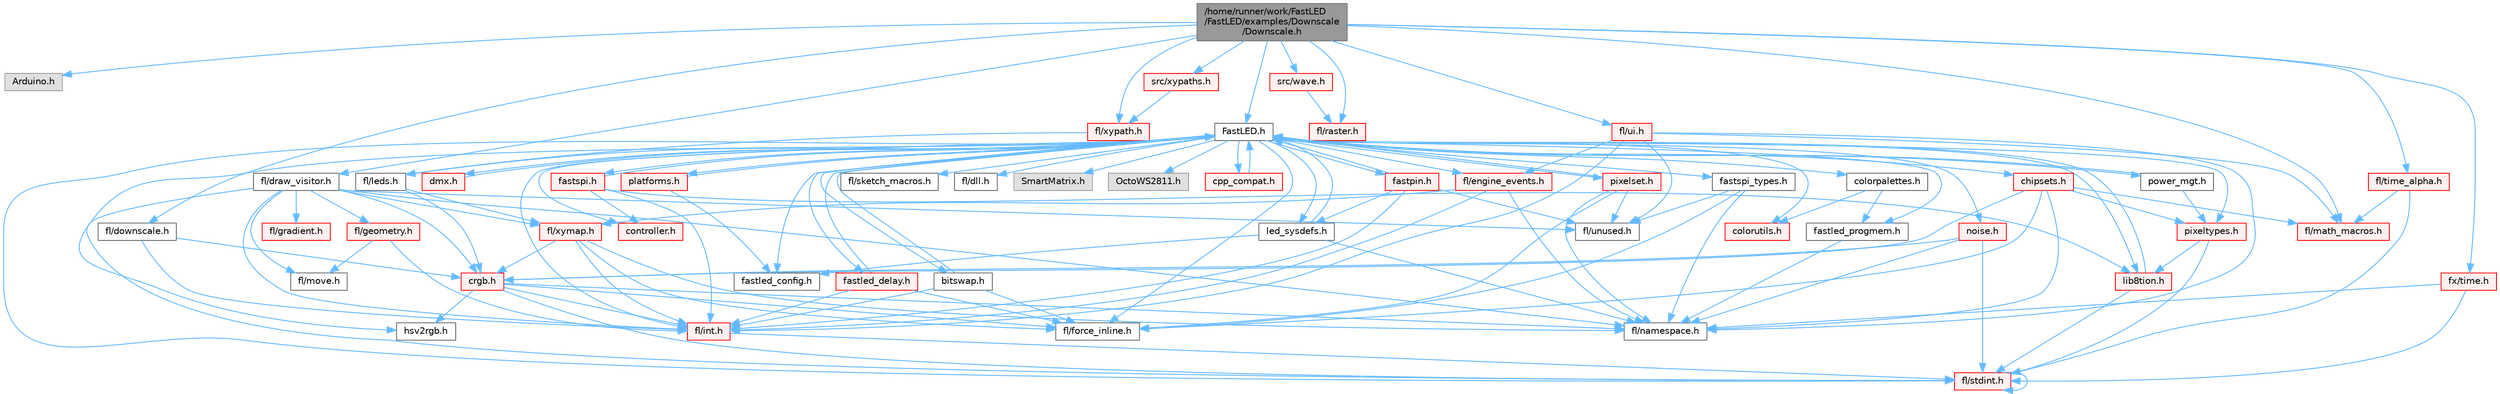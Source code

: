 digraph "/home/runner/work/FastLED/FastLED/examples/Downscale/Downscale.h"
{
 // INTERACTIVE_SVG=YES
 // LATEX_PDF_SIZE
  bgcolor="transparent";
  edge [fontname=Helvetica,fontsize=10,labelfontname=Helvetica,labelfontsize=10];
  node [fontname=Helvetica,fontsize=10,shape=box,height=0.2,width=0.4];
  Node1 [id="Node000001",label="/home/runner/work/FastLED\l/FastLED/examples/Downscale\l/Downscale.h",height=0.2,width=0.4,color="gray40", fillcolor="grey60", style="filled", fontcolor="black",tooltip=" "];
  Node1 -> Node2 [id="edge1_Node000001_Node000002",color="steelblue1",style="solid",tooltip=" "];
  Node2 [id="Node000002",label="Arduino.h",height=0.2,width=0.4,color="grey60", fillcolor="#E0E0E0", style="filled",tooltip=" "];
  Node1 -> Node3 [id="edge2_Node000001_Node000003",color="steelblue1",style="solid",tooltip=" "];
  Node3 [id="Node000003",label="FastLED.h",height=0.2,width=0.4,color="grey40", fillcolor="white", style="filled",URL="$db/d97/_fast_l_e_d_8h.html",tooltip="central include file for FastLED, defines the CFastLED class/object"];
  Node3 -> Node4 [id="edge3_Node000003_Node000004",color="steelblue1",style="solid",tooltip=" "];
  Node4 [id="Node000004",label="fl/stdint.h",height=0.2,width=0.4,color="red", fillcolor="#FFF0F0", style="filled",URL="$df/dd8/stdint_8h.html",tooltip=" "];
  Node4 -> Node4 [id="edge4_Node000004_Node000004",color="steelblue1",style="solid",tooltip=" "];
  Node3 -> Node6 [id="edge5_Node000003_Node000006",color="steelblue1",style="solid",tooltip=" "];
  Node6 [id="Node000006",label="fl/dll.h",height=0.2,width=0.4,color="grey40", fillcolor="white", style="filled",URL="$d3/d4b/dll_8h.html",tooltip="FastLED dynamic library interface - lightweight header for external callers."];
  Node3 -> Node7 [id="edge6_Node000003_Node000007",color="steelblue1",style="solid",tooltip=" "];
  Node7 [id="Node000007",label="SmartMatrix.h",height=0.2,width=0.4,color="grey60", fillcolor="#E0E0E0", style="filled",tooltip=" "];
  Node3 -> Node8 [id="edge7_Node000003_Node000008",color="steelblue1",style="solid",tooltip=" "];
  Node8 [id="Node000008",label="OctoWS2811.h",height=0.2,width=0.4,color="grey60", fillcolor="#E0E0E0", style="filled",tooltip=" "];
  Node3 -> Node9 [id="edge8_Node000003_Node000009",color="steelblue1",style="solid",tooltip=" "];
  Node9 [id="Node000009",label="fl/force_inline.h",height=0.2,width=0.4,color="grey40", fillcolor="white", style="filled",URL="$d4/d64/force__inline_8h.html",tooltip=" "];
  Node3 -> Node10 [id="edge9_Node000003_Node000010",color="steelblue1",style="solid",tooltip=" "];
  Node10 [id="Node000010",label="cpp_compat.h",height=0.2,width=0.4,color="red", fillcolor="#FFF0F0", style="filled",URL="$d9/d13/cpp__compat_8h.html",tooltip="Compatibility functions based on C++ version."];
  Node10 -> Node3 [id="edge10_Node000010_Node000003",color="steelblue1",style="solid",tooltip=" "];
  Node3 -> Node12 [id="edge11_Node000003_Node000012",color="steelblue1",style="solid",tooltip=" "];
  Node12 [id="Node000012",label="fastled_config.h",height=0.2,width=0.4,color="grey40", fillcolor="white", style="filled",URL="$d5/d11/fastled__config_8h.html",tooltip="Contains definitions that can be used to configure FastLED at compile time."];
  Node3 -> Node13 [id="edge12_Node000003_Node000013",color="steelblue1",style="solid",tooltip=" "];
  Node13 [id="Node000013",label="led_sysdefs.h",height=0.2,width=0.4,color="grey40", fillcolor="white", style="filled",URL="$d9/d3e/led__sysdefs_8h.html",tooltip="Determines which platform system definitions to include."];
  Node13 -> Node3 [id="edge13_Node000013_Node000003",color="steelblue1",style="solid",tooltip=" "];
  Node13 -> Node12 [id="edge14_Node000013_Node000012",color="steelblue1",style="solid",tooltip=" "];
  Node13 -> Node14 [id="edge15_Node000013_Node000014",color="steelblue1",style="solid",tooltip=" "];
  Node14 [id="Node000014",label="fl/namespace.h",height=0.2,width=0.4,color="grey40", fillcolor="white", style="filled",URL="$df/d2a/namespace_8h.html",tooltip="Implements the FastLED namespace macros."];
  Node3 -> Node15 [id="edge16_Node000003_Node000015",color="steelblue1",style="solid",tooltip=" "];
  Node15 [id="Node000015",label="fastled_delay.h",height=0.2,width=0.4,color="red", fillcolor="#FFF0F0", style="filled",URL="$d0/da8/fastled__delay_8h.html",tooltip="Utility functions and classes for managing delay cycles."];
  Node15 -> Node3 [id="edge17_Node000015_Node000003",color="steelblue1",style="solid",tooltip=" "];
  Node15 -> Node9 [id="edge18_Node000015_Node000009",color="steelblue1",style="solid",tooltip=" "];
  Node15 -> Node17 [id="edge19_Node000015_Node000017",color="steelblue1",style="solid",tooltip=" "];
  Node17 [id="Node000017",label="fl/int.h",height=0.2,width=0.4,color="red", fillcolor="#FFF0F0", style="filled",URL="$d3/d7e/int_8h.html",tooltip=" "];
  Node17 -> Node4 [id="edge20_Node000017_Node000004",color="steelblue1",style="solid",tooltip=" "];
  Node3 -> Node19 [id="edge21_Node000003_Node000019",color="steelblue1",style="solid",tooltip=" "];
  Node19 [id="Node000019",label="bitswap.h",height=0.2,width=0.4,color="grey40", fillcolor="white", style="filled",URL="$de/ded/bitswap_8h.html",tooltip="Functions for doing a rotation of bits/bytes used by parallel output."];
  Node19 -> Node3 [id="edge22_Node000019_Node000003",color="steelblue1",style="solid",tooltip=" "];
  Node19 -> Node9 [id="edge23_Node000019_Node000009",color="steelblue1",style="solid",tooltip=" "];
  Node19 -> Node17 [id="edge24_Node000019_Node000017",color="steelblue1",style="solid",tooltip=" "];
  Node3 -> Node20 [id="edge25_Node000003_Node000020",color="steelblue1",style="solid",tooltip=" "];
  Node20 [id="Node000020",label="controller.h",height=0.2,width=0.4,color="red", fillcolor="#FFF0F0", style="filled",URL="$d2/dd9/controller_8h.html",tooltip="deprecated: base definitions used by led controllers for writing out led data"];
  Node3 -> Node118 [id="edge26_Node000003_Node000118",color="steelblue1",style="solid",tooltip=" "];
  Node118 [id="Node000118",label="fastpin.h",height=0.2,width=0.4,color="red", fillcolor="#FFF0F0", style="filled",URL="$db/d65/fastpin_8h.html",tooltip="Class base definitions for defining fast pin access."];
  Node118 -> Node3 [id="edge27_Node000118_Node000003",color="steelblue1",style="solid",tooltip=" "];
  Node118 -> Node13 [id="edge28_Node000118_Node000013",color="steelblue1",style="solid",tooltip=" "];
  Node118 -> Node55 [id="edge29_Node000118_Node000055",color="steelblue1",style="solid",tooltip=" "];
  Node55 [id="Node000055",label="fl/unused.h",height=0.2,width=0.4,color="grey40", fillcolor="white", style="filled",URL="$d8/d4b/unused_8h.html",tooltip=" "];
  Node118 -> Node17 [id="edge30_Node000118_Node000017",color="steelblue1",style="solid",tooltip=" "];
  Node3 -> Node119 [id="edge31_Node000003_Node000119",color="steelblue1",style="solid",tooltip=" "];
  Node119 [id="Node000119",label="fastspi_types.h",height=0.2,width=0.4,color="grey40", fillcolor="white", style="filled",URL="$d2/ddb/fastspi__types_8h.html",tooltip="Data types and constants used by SPI interfaces."];
  Node119 -> Node9 [id="edge32_Node000119_Node000009",color="steelblue1",style="solid",tooltip=" "];
  Node119 -> Node14 [id="edge33_Node000119_Node000014",color="steelblue1",style="solid",tooltip=" "];
  Node119 -> Node55 [id="edge34_Node000119_Node000055",color="steelblue1",style="solid",tooltip=" "];
  Node3 -> Node120 [id="edge35_Node000003_Node000120",color="steelblue1",style="solid",tooltip=" "];
  Node120 [id="Node000120",label="dmx.h",height=0.2,width=0.4,color="red", fillcolor="#FFF0F0", style="filled",URL="$d3/de1/dmx_8h.html",tooltip="Defines the DMX512-based LED controllers."];
  Node120 -> Node3 [id="edge36_Node000120_Node000003",color="steelblue1",style="solid",tooltip=" "];
  Node3 -> Node123 [id="edge37_Node000003_Node000123",color="steelblue1",style="solid",tooltip=" "];
  Node123 [id="Node000123",label="platforms.h",height=0.2,width=0.4,color="red", fillcolor="#FFF0F0", style="filled",URL="$da/dc9/platforms_8h.html",tooltip="Determines which platforms headers to include."];
  Node123 -> Node3 [id="edge38_Node000123_Node000003",color="steelblue1",style="solid",tooltip=" "];
  Node123 -> Node12 [id="edge39_Node000123_Node000012",color="steelblue1",style="solid",tooltip=" "];
  Node3 -> Node32 [id="edge40_Node000003_Node000032",color="steelblue1",style="solid",tooltip=" "];
  Node32 [id="Node000032",label="fastled_progmem.h",height=0.2,width=0.4,color="grey40", fillcolor="white", style="filled",URL="$df/dab/fastled__progmem_8h.html",tooltip="Wrapper definitions to allow seamless use of PROGMEM in environments that have it."];
  Node32 -> Node14 [id="edge41_Node000032_Node000014",color="steelblue1",style="solid",tooltip=" "];
  Node3 -> Node23 [id="edge42_Node000003_Node000023",color="steelblue1",style="solid",tooltip=" "];
  Node23 [id="Node000023",label="lib8tion.h",height=0.2,width=0.4,color="red", fillcolor="#FFF0F0", style="filled",URL="$df/da5/lib8tion_8h.html",tooltip="Fast, efficient 8-bit math functions specifically designed for high-performance LED programming."];
  Node23 -> Node3 [id="edge43_Node000023_Node000003",color="steelblue1",style="solid",tooltip=" "];
  Node23 -> Node4 [id="edge44_Node000023_Node000004",color="steelblue1",style="solid",tooltip=" "];
  Node3 -> Node22 [id="edge45_Node000003_Node000022",color="steelblue1",style="solid",tooltip=" "];
  Node22 [id="Node000022",label="pixeltypes.h",height=0.2,width=0.4,color="red", fillcolor="#FFF0F0", style="filled",URL="$d2/dba/pixeltypes_8h.html",tooltip="Includes defintions for RGB and HSV pixels."];
  Node22 -> Node4 [id="edge46_Node000022_Node000004",color="steelblue1",style="solid",tooltip=" "];
  Node22 -> Node23 [id="edge47_Node000022_Node000023",color="steelblue1",style="solid",tooltip=" "];
  Node3 -> Node79 [id="edge48_Node000003_Node000079",color="steelblue1",style="solid",tooltip=" "];
  Node79 [id="Node000079",label="hsv2rgb.h",height=0.2,width=0.4,color="grey40", fillcolor="white", style="filled",URL="$de/d9a/hsv2rgb_8h.html",tooltip="Functions to convert from the HSV colorspace to the RGB colorspace."];
  Node3 -> Node125 [id="edge49_Node000003_Node000125",color="steelblue1",style="solid",tooltip=" "];
  Node125 [id="Node000125",label="colorutils.h",height=0.2,width=0.4,color="red", fillcolor="#FFF0F0", style="filled",URL="$d1/dfb/colorutils_8h.html",tooltip=" "];
  Node3 -> Node130 [id="edge50_Node000003_Node000130",color="steelblue1",style="solid",tooltip=" "];
  Node130 [id="Node000130",label="pixelset.h",height=0.2,width=0.4,color="red", fillcolor="#FFF0F0", style="filled",URL="$d4/d46/pixelset_8h.html",tooltip="Declares classes for managing logical groups of LEDs."];
  Node130 -> Node9 [id="edge51_Node000130_Node000009",color="steelblue1",style="solid",tooltip=" "];
  Node130 -> Node14 [id="edge52_Node000130_Node000014",color="steelblue1",style="solid",tooltip=" "];
  Node130 -> Node55 [id="edge53_Node000130_Node000055",color="steelblue1",style="solid",tooltip=" "];
  Node130 -> Node3 [id="edge54_Node000130_Node000003",color="steelblue1",style="solid",tooltip=" "];
  Node3 -> Node131 [id="edge55_Node000003_Node000131",color="steelblue1",style="solid",tooltip=" "];
  Node131 [id="Node000131",label="colorpalettes.h",height=0.2,width=0.4,color="grey40", fillcolor="white", style="filled",URL="$dc/dcc/colorpalettes_8h.html",tooltip="Declarations for the predefined color palettes supplied by FastLED."];
  Node131 -> Node125 [id="edge56_Node000131_Node000125",color="steelblue1",style="solid",tooltip=" "];
  Node131 -> Node32 [id="edge57_Node000131_Node000032",color="steelblue1",style="solid",tooltip=" "];
  Node3 -> Node132 [id="edge58_Node000003_Node000132",color="steelblue1",style="solid",tooltip=" "];
  Node132 [id="Node000132",label="noise.h",height=0.2,width=0.4,color="red", fillcolor="#FFF0F0", style="filled",URL="$d1/d31/noise_8h.html",tooltip="Functions to generate and fill arrays with noise."];
  Node132 -> Node4 [id="edge59_Node000132_Node000004",color="steelblue1",style="solid",tooltip=" "];
  Node132 -> Node75 [id="edge60_Node000132_Node000075",color="steelblue1",style="solid",tooltip=" "];
  Node75 [id="Node000075",label="crgb.h",height=0.2,width=0.4,color="red", fillcolor="#FFF0F0", style="filled",URL="$db/dd1/crgb_8h.html",tooltip="Defines the red, green, and blue (RGB) pixel struct."];
  Node75 -> Node4 [id="edge61_Node000075_Node000004",color="steelblue1",style="solid",tooltip=" "];
  Node75 -> Node17 [id="edge62_Node000075_Node000017",color="steelblue1",style="solid",tooltip=" "];
  Node75 -> Node14 [id="edge63_Node000075_Node000014",color="steelblue1",style="solid",tooltip=" "];
  Node75 -> Node9 [id="edge64_Node000075_Node000009",color="steelblue1",style="solid",tooltip=" "];
  Node75 -> Node79 [id="edge65_Node000075_Node000079",color="steelblue1",style="solid",tooltip=" "];
  Node132 -> Node14 [id="edge66_Node000132_Node000014",color="steelblue1",style="solid",tooltip=" "];
  Node3 -> Node133 [id="edge67_Node000003_Node000133",color="steelblue1",style="solid",tooltip=" "];
  Node133 [id="Node000133",label="power_mgt.h",height=0.2,width=0.4,color="grey40", fillcolor="white", style="filled",URL="$dc/d5b/power__mgt_8h.html",tooltip="Functions to limit the power used by FastLED."];
  Node133 -> Node3 [id="edge68_Node000133_Node000003",color="steelblue1",style="solid",tooltip=" "];
  Node133 -> Node22 [id="edge69_Node000133_Node000022",color="steelblue1",style="solid",tooltip=" "];
  Node3 -> Node134 [id="edge70_Node000003_Node000134",color="steelblue1",style="solid",tooltip=" "];
  Node134 [id="Node000134",label="fastspi.h",height=0.2,width=0.4,color="red", fillcolor="#FFF0F0", style="filled",URL="$d6/ddc/fastspi_8h.html",tooltip="Serial peripheral interface (SPI) definitions per platform."];
  Node134 -> Node3 [id="edge71_Node000134_Node000003",color="steelblue1",style="solid",tooltip=" "];
  Node134 -> Node20 [id="edge72_Node000134_Node000020",color="steelblue1",style="solid",tooltip=" "];
  Node134 -> Node23 [id="edge73_Node000134_Node000023",color="steelblue1",style="solid",tooltip=" "];
  Node134 -> Node17 [id="edge74_Node000134_Node000017",color="steelblue1",style="solid",tooltip=" "];
  Node3 -> Node136 [id="edge75_Node000003_Node000136",color="steelblue1",style="solid",tooltip=" "];
  Node136 [id="Node000136",label="chipsets.h",height=0.2,width=0.4,color="red", fillcolor="#FFF0F0", style="filled",URL="$db/d66/chipsets_8h.html",tooltip="Contains the bulk of the definitions for the various LED chipsets supported."];
  Node136 -> Node22 [id="edge76_Node000136_Node000022",color="steelblue1",style="solid",tooltip=" "];
  Node136 -> Node9 [id="edge77_Node000136_Node000009",color="steelblue1",style="solid",tooltip=" "];
  Node136 -> Node75 [id="edge78_Node000136_Node000075",color="steelblue1",style="solid",tooltip=" "];
  Node136 -> Node14 [id="edge79_Node000136_Node000014",color="steelblue1",style="solid",tooltip=" "];
  Node136 -> Node39 [id="edge80_Node000136_Node000039",color="steelblue1",style="solid",tooltip=" "];
  Node39 [id="Node000039",label="fl/math_macros.h",height=0.2,width=0.4,color="red", fillcolor="#FFF0F0", style="filled",URL="$d8/db8/math__macros_8h.html",tooltip=" "];
  Node3 -> Node94 [id="edge81_Node000003_Node000094",color="steelblue1",style="solid",tooltip=" "];
  Node94 [id="Node000094",label="fl/engine_events.h",height=0.2,width=0.4,color="red", fillcolor="#FFF0F0", style="filled",URL="$db/dc0/engine__events_8h.html",tooltip=" "];
  Node94 -> Node14 [id="edge82_Node000094_Node000014",color="steelblue1",style="solid",tooltip=" "];
  Node94 -> Node115 [id="edge83_Node000094_Node000115",color="steelblue1",style="solid",tooltip=" "];
  Node115 [id="Node000115",label="fl/xymap.h",height=0.2,width=0.4,color="red", fillcolor="#FFF0F0", style="filled",URL="$da/d61/xymap_8h.html",tooltip=" "];
  Node115 -> Node17 [id="edge84_Node000115_Node000017",color="steelblue1",style="solid",tooltip=" "];
  Node115 -> Node14 [id="edge85_Node000115_Node000014",color="steelblue1",style="solid",tooltip=" "];
  Node115 -> Node9 [id="edge86_Node000115_Node000009",color="steelblue1",style="solid",tooltip=" "];
  Node115 -> Node75 [id="edge87_Node000115_Node000075",color="steelblue1",style="solid",tooltip=" "];
  Node94 -> Node17 [id="edge88_Node000094_Node000017",color="steelblue1",style="solid",tooltip=" "];
  Node3 -> Node138 [id="edge89_Node000003_Node000138",color="steelblue1",style="solid",tooltip=" "];
  Node138 [id="Node000138",label="fl/leds.h",height=0.2,width=0.4,color="grey40", fillcolor="white", style="filled",URL="$da/d78/leds_8h.html",tooltip=" "];
  Node138 -> Node75 [id="edge90_Node000138_Node000075",color="steelblue1",style="solid",tooltip=" "];
  Node138 -> Node115 [id="edge91_Node000138_Node000115",color="steelblue1",style="solid",tooltip=" "];
  Node3 -> Node17 [id="edge92_Node000003_Node000017",color="steelblue1",style="solid",tooltip=" "];
  Node3 -> Node111 [id="edge93_Node000003_Node000111",color="steelblue1",style="solid",tooltip=" "];
  Node111 [id="Node000111",label="fl/sketch_macros.h",height=0.2,width=0.4,color="grey40", fillcolor="white", style="filled",URL="$d1/dbc/sketch__macros_8h.html",tooltip=" "];
  Node1 -> Node139 [id="edge94_Node000001_Node000139",color="steelblue1",style="solid",tooltip=" "];
  Node139 [id="Node000139",label="fl/downscale.h",height=0.2,width=0.4,color="grey40", fillcolor="white", style="filled",URL="$d1/d30/src_2fl_2downscale_8h.html",tooltip=" "];
  Node139 -> Node17 [id="edge95_Node000139_Node000017",color="steelblue1",style="solid",tooltip=" "];
  Node139 -> Node75 [id="edge96_Node000139_Node000075",color="steelblue1",style="solid",tooltip=" "];
  Node1 -> Node140 [id="edge97_Node000001_Node000140",color="steelblue1",style="solid",tooltip=" "];
  Node140 [id="Node000140",label="fl/draw_visitor.h",height=0.2,width=0.4,color="grey40", fillcolor="white", style="filled",URL="$d0/d4f/draw__visitor_8h.html",tooltip=" "];
  Node140 -> Node4 [id="edge98_Node000140_Node000004",color="steelblue1",style="solid",tooltip=" "];
  Node140 -> Node17 [id="edge99_Node000140_Node000017",color="steelblue1",style="solid",tooltip=" "];
  Node140 -> Node75 [id="edge100_Node000140_Node000075",color="steelblue1",style="solid",tooltip=" "];
  Node140 -> Node35 [id="edge101_Node000140_Node000035",color="steelblue1",style="solid",tooltip=" "];
  Node35 [id="Node000035",label="fl/geometry.h",height=0.2,width=0.4,color="red", fillcolor="#FFF0F0", style="filled",URL="$d4/d67/geometry_8h.html",tooltip=" "];
  Node35 -> Node17 [id="edge102_Node000035_Node000017",color="steelblue1",style="solid",tooltip=" "];
  Node35 -> Node41 [id="edge103_Node000035_Node000041",color="steelblue1",style="solid",tooltip=" "];
  Node41 [id="Node000041",label="fl/move.h",height=0.2,width=0.4,color="grey40", fillcolor="white", style="filled",URL="$d9/d83/move_8h.html",tooltip=" "];
  Node140 -> Node141 [id="edge104_Node000140_Node000141",color="steelblue1",style="solid",tooltip=" "];
  Node141 [id="Node000141",label="fl/gradient.h",height=0.2,width=0.4,color="red", fillcolor="#FFF0F0", style="filled",URL="$db/dfe/gradient_8h.html",tooltip=" "];
  Node140 -> Node14 [id="edge105_Node000140_Node000014",color="steelblue1",style="solid",tooltip=" "];
  Node140 -> Node55 [id="edge106_Node000140_Node000055",color="steelblue1",style="solid",tooltip=" "];
  Node140 -> Node115 [id="edge107_Node000140_Node000115",color="steelblue1",style="solid",tooltip=" "];
  Node140 -> Node41 [id="edge108_Node000140_Node000041",color="steelblue1",style="solid",tooltip=" "];
  Node1 -> Node39 [id="edge109_Node000001_Node000039",color="steelblue1",style="solid",tooltip=" "];
  Node1 -> Node142 [id="edge110_Node000001_Node000142",color="steelblue1",style="solid",tooltip=" "];
  Node142 [id="Node000142",label="fl/raster.h",height=0.2,width=0.4,color="red", fillcolor="#FFF0F0", style="filled",URL="$d1/d1e/raster_8h.html",tooltip=" "];
  Node1 -> Node146 [id="edge111_Node000001_Node000146",color="steelblue1",style="solid",tooltip=" "];
  Node146 [id="Node000146",label="fl/time_alpha.h",height=0.2,width=0.4,color="red", fillcolor="#FFF0F0", style="filled",URL="$d0/d87/time__alpha_8h.html",tooltip=" "];
  Node146 -> Node4 [id="edge112_Node000146_Node000004",color="steelblue1",style="solid",tooltip=" "];
  Node146 -> Node39 [id="edge113_Node000146_Node000039",color="steelblue1",style="solid",tooltip=" "];
  Node1 -> Node147 [id="edge114_Node000001_Node000147",color="steelblue1",style="solid",tooltip=" "];
  Node147 [id="Node000147",label="fl/ui.h",height=0.2,width=0.4,color="red", fillcolor="#FFF0F0", style="filled",URL="$d9/d3b/ui_8h.html",tooltip=" "];
  Node147 -> Node14 [id="edge115_Node000147_Node000014",color="steelblue1",style="solid",tooltip=" "];
  Node147 -> Node17 [id="edge116_Node000147_Node000017",color="steelblue1",style="solid",tooltip=" "];
  Node147 -> Node94 [id="edge117_Node000147_Node000094",color="steelblue1",style="solid",tooltip=" "];
  Node147 -> Node39 [id="edge118_Node000147_Node000039",color="steelblue1",style="solid",tooltip=" "];
  Node147 -> Node55 [id="edge119_Node000147_Node000055",color="steelblue1",style="solid",tooltip=" "];
  Node1 -> Node155 [id="edge120_Node000001_Node000155",color="steelblue1",style="solid",tooltip=" "];
  Node155 [id="Node000155",label="fl/xypath.h",height=0.2,width=0.4,color="red", fillcolor="#FFF0F0", style="filled",URL="$d5/df2/xypath_8h.html",tooltip=" "];
  Node155 -> Node138 [id="edge121_Node000155_Node000138",color="steelblue1",style="solid",tooltip=" "];
  Node1 -> Node158 [id="edge122_Node000001_Node000158",color="steelblue1",style="solid",tooltip=" "];
  Node158 [id="Node000158",label="fx/time.h",height=0.2,width=0.4,color="red", fillcolor="#FFF0F0", style="filled",URL="$da/da2/fx_2time_8h.html",tooltip=" "];
  Node158 -> Node4 [id="edge123_Node000158_Node000004",color="steelblue1",style="solid",tooltip=" "];
  Node158 -> Node14 [id="edge124_Node000158_Node000014",color="steelblue1",style="solid",tooltip=" "];
  Node1 -> Node159 [id="edge125_Node000001_Node000159",color="steelblue1",style="solid",tooltip=" "];
  Node159 [id="Node000159",label="src/wave.h",height=0.2,width=0.4,color="red", fillcolor="#FFF0F0", style="filled",URL="$de/d79/examples_2_downscale_2src_2wave_8h.html",tooltip=" "];
  Node159 -> Node142 [id="edge126_Node000159_Node000142",color="steelblue1",style="solid",tooltip=" "];
  Node1 -> Node171 [id="edge127_Node000001_Node000171",color="steelblue1",style="solid",tooltip=" "];
  Node171 [id="Node000171",label="src/xypaths.h",height=0.2,width=0.4,color="red", fillcolor="#FFF0F0", style="filled",URL="$de/d75/_downscale_2src_2xypaths_8h.html",tooltip=" "];
  Node171 -> Node155 [id="edge128_Node000171_Node000155",color="steelblue1",style="solid",tooltip=" "];
}
